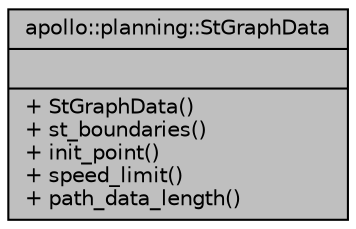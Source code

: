 digraph "apollo::planning::StGraphData"
{
  edge [fontname="Helvetica",fontsize="10",labelfontname="Helvetica",labelfontsize="10"];
  node [fontname="Helvetica",fontsize="10",shape=record];
  Node1 [label="{apollo::planning::StGraphData\n||+ StGraphData()\l+ st_boundaries()\l+ init_point()\l+ speed_limit()\l+ path_data_length()\l}",height=0.2,width=0.4,color="black", fillcolor="grey75", style="filled" fontcolor="black"];
}
